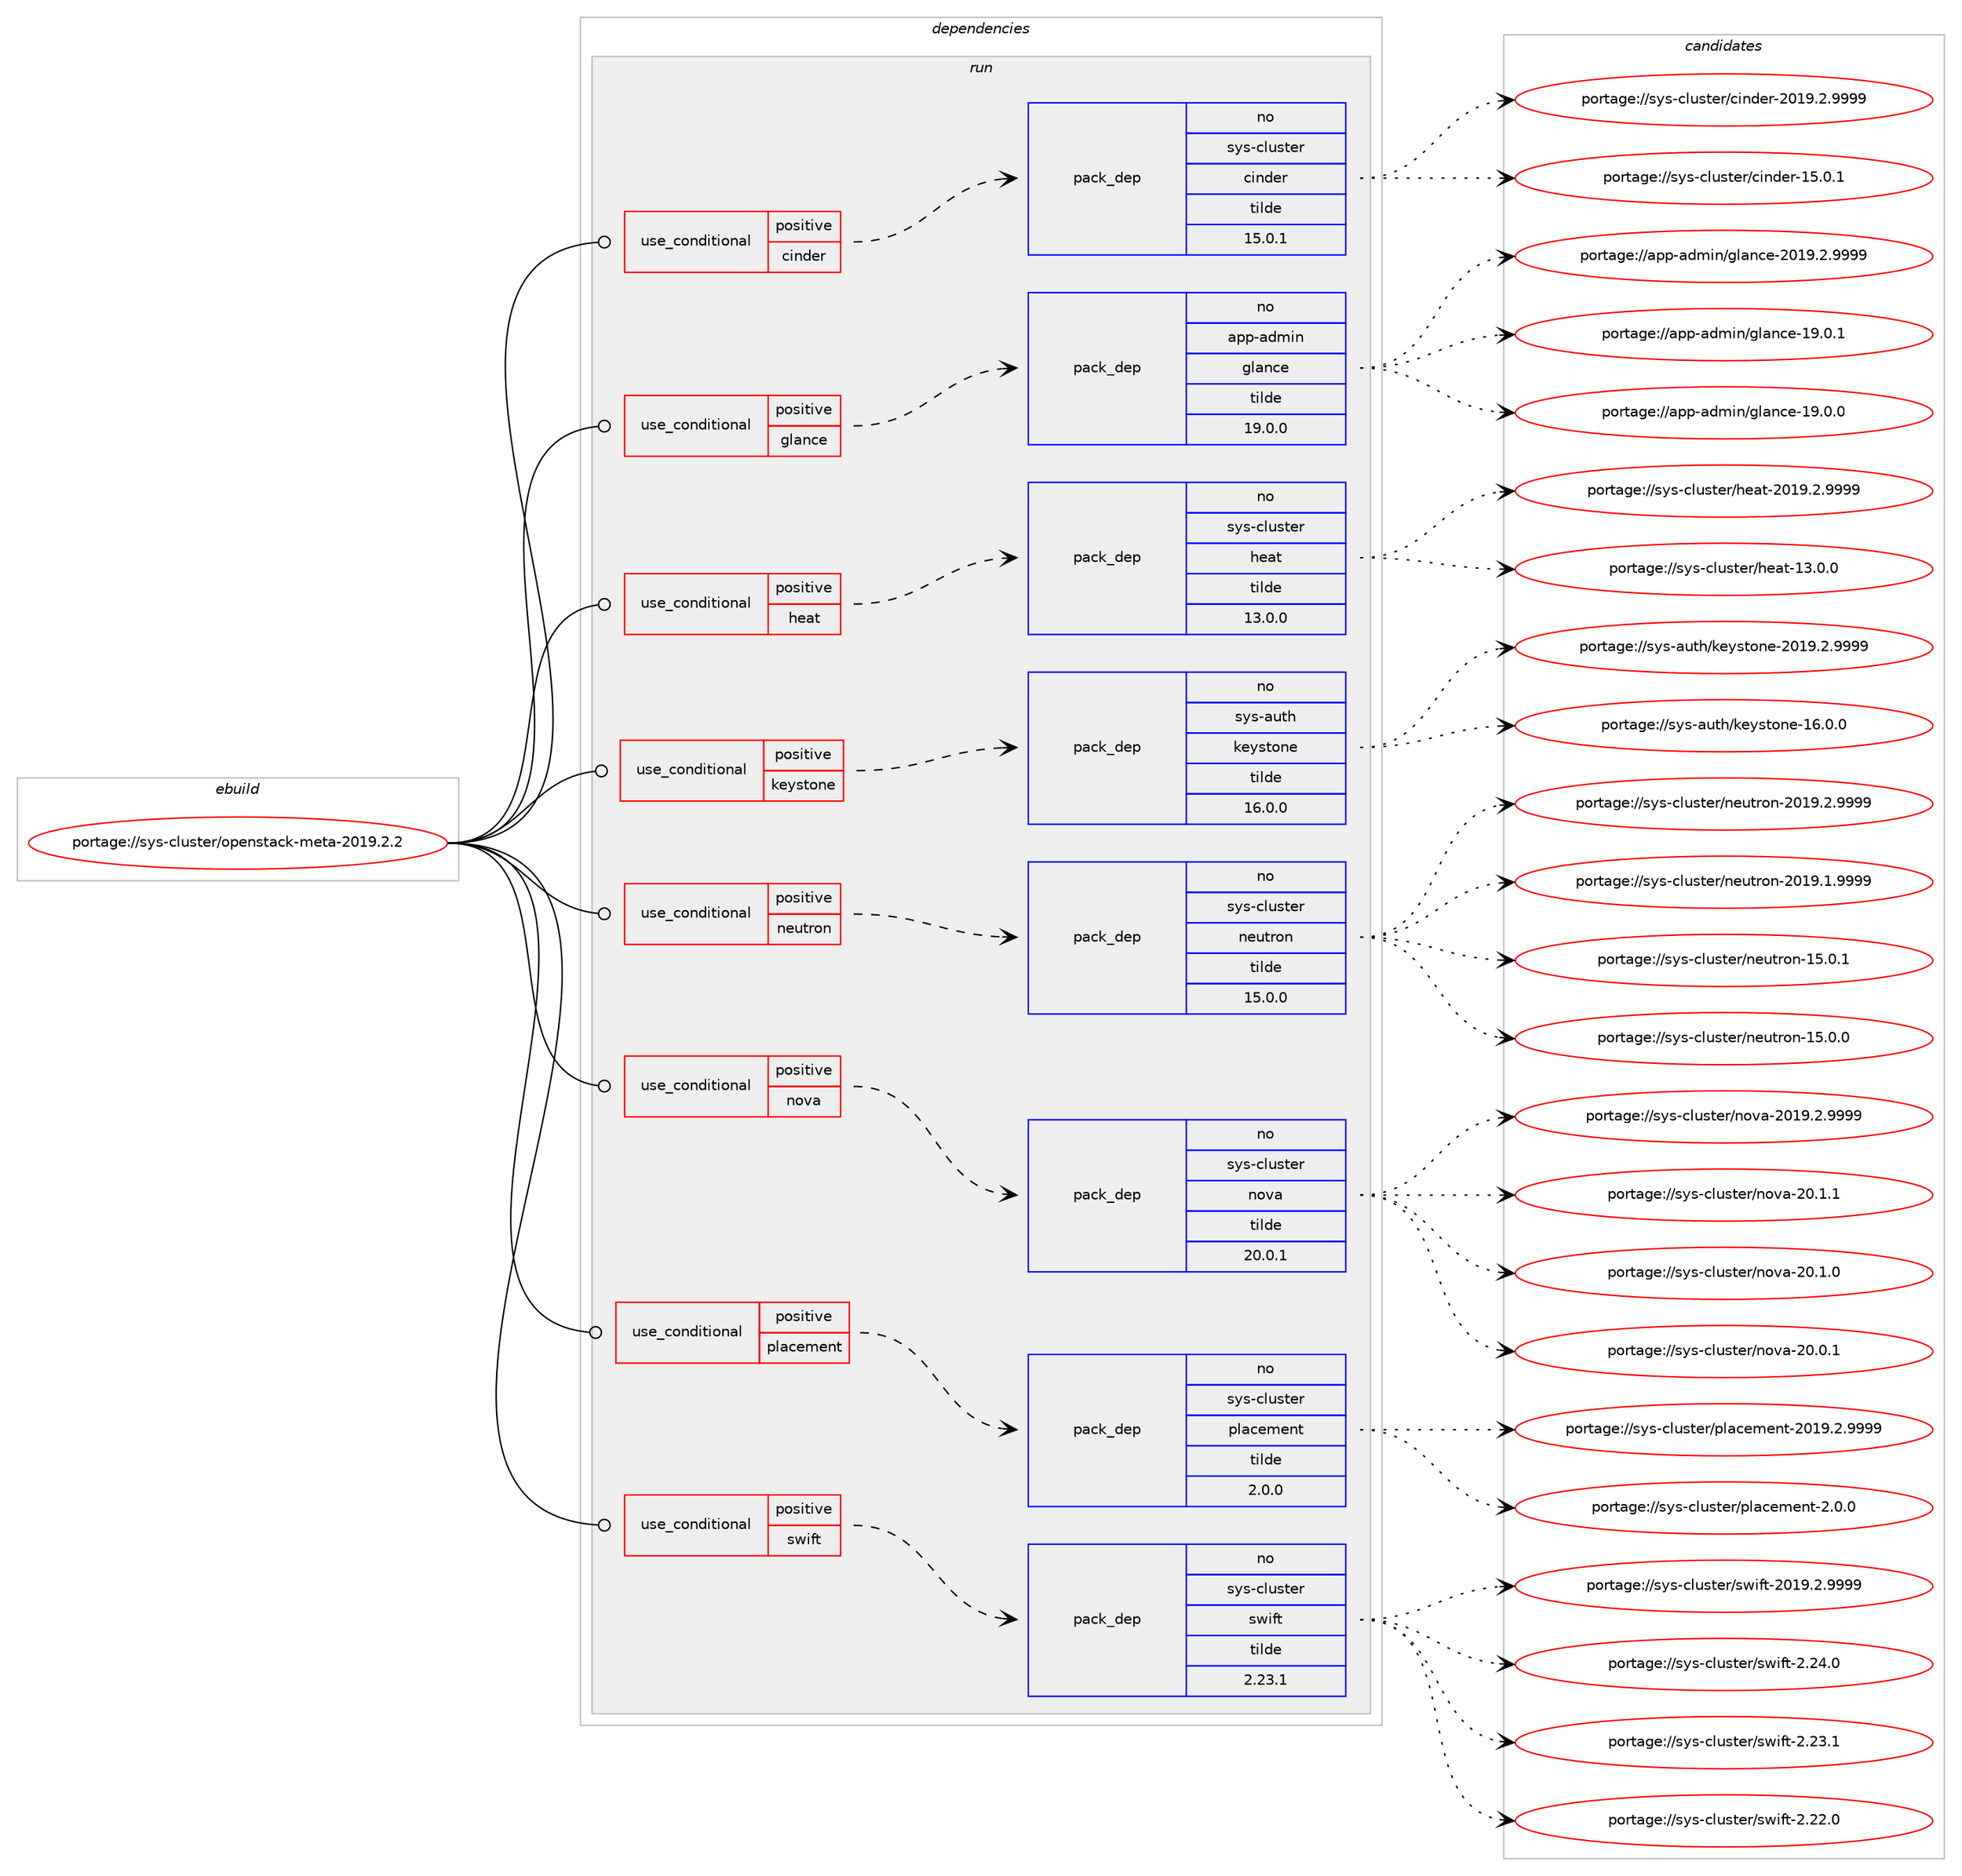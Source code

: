 digraph prolog {

# *************
# Graph options
# *************

newrank=true;
concentrate=true;
compound=true;
graph [rankdir=LR,fontname=Helvetica,fontsize=10,ranksep=1.5];#, ranksep=2.5, nodesep=0.2];
edge  [arrowhead=vee];
node  [fontname=Helvetica,fontsize=10];

# **********
# The ebuild
# **********

subgraph cluster_leftcol {
color=gray;
rank=same;
label=<<i>ebuild</i>>;
id [label="portage://sys-cluster/openstack-meta-2019.2.2", color=red, width=4, href="../sys-cluster/openstack-meta-2019.2.2.svg"];
}

# ****************
# The dependencies
# ****************

subgraph cluster_midcol {
color=gray;
label=<<i>dependencies</i>>;
subgraph cluster_compile {
fillcolor="#eeeeee";
style=filled;
label=<<i>compile</i>>;
}
subgraph cluster_compileandrun {
fillcolor="#eeeeee";
style=filled;
label=<<i>compile and run</i>>;
}
subgraph cluster_run {
fillcolor="#eeeeee";
style=filled;
label=<<i>run</i>>;
subgraph cond10657 {
dependency52510 [label=<<TABLE BORDER="0" CELLBORDER="1" CELLSPACING="0" CELLPADDING="4"><TR><TD ROWSPAN="3" CELLPADDING="10">use_conditional</TD></TR><TR><TD>positive</TD></TR><TR><TD>cinder</TD></TR></TABLE>>, shape=none, color=red];
subgraph pack40716 {
dependency52511 [label=<<TABLE BORDER="0" CELLBORDER="1" CELLSPACING="0" CELLPADDING="4" WIDTH="220"><TR><TD ROWSPAN="6" CELLPADDING="30">pack_dep</TD></TR><TR><TD WIDTH="110">no</TD></TR><TR><TD>sys-cluster</TD></TR><TR><TD>cinder</TD></TR><TR><TD>tilde</TD></TR><TR><TD>15.0.1</TD></TR></TABLE>>, shape=none, color=blue];
}
dependency52510:e -> dependency52511:w [weight=20,style="dashed",arrowhead="vee"];
}
id:e -> dependency52510:w [weight=20,style="solid",arrowhead="odot"];
subgraph cond10658 {
dependency52512 [label=<<TABLE BORDER="0" CELLBORDER="1" CELLSPACING="0" CELLPADDING="4"><TR><TD ROWSPAN="3" CELLPADDING="10">use_conditional</TD></TR><TR><TD>positive</TD></TR><TR><TD>glance</TD></TR></TABLE>>, shape=none, color=red];
subgraph pack40717 {
dependency52513 [label=<<TABLE BORDER="0" CELLBORDER="1" CELLSPACING="0" CELLPADDING="4" WIDTH="220"><TR><TD ROWSPAN="6" CELLPADDING="30">pack_dep</TD></TR><TR><TD WIDTH="110">no</TD></TR><TR><TD>app-admin</TD></TR><TR><TD>glance</TD></TR><TR><TD>tilde</TD></TR><TR><TD>19.0.0</TD></TR></TABLE>>, shape=none, color=blue];
}
dependency52512:e -> dependency52513:w [weight=20,style="dashed",arrowhead="vee"];
}
id:e -> dependency52512:w [weight=20,style="solid",arrowhead="odot"];
subgraph cond10659 {
dependency52514 [label=<<TABLE BORDER="0" CELLBORDER="1" CELLSPACING="0" CELLPADDING="4"><TR><TD ROWSPAN="3" CELLPADDING="10">use_conditional</TD></TR><TR><TD>positive</TD></TR><TR><TD>heat</TD></TR></TABLE>>, shape=none, color=red];
subgraph pack40718 {
dependency52515 [label=<<TABLE BORDER="0" CELLBORDER="1" CELLSPACING="0" CELLPADDING="4" WIDTH="220"><TR><TD ROWSPAN="6" CELLPADDING="30">pack_dep</TD></TR><TR><TD WIDTH="110">no</TD></TR><TR><TD>sys-cluster</TD></TR><TR><TD>heat</TD></TR><TR><TD>tilde</TD></TR><TR><TD>13.0.0</TD></TR></TABLE>>, shape=none, color=blue];
}
dependency52514:e -> dependency52515:w [weight=20,style="dashed",arrowhead="vee"];
}
id:e -> dependency52514:w [weight=20,style="solid",arrowhead="odot"];
subgraph cond10660 {
dependency52516 [label=<<TABLE BORDER="0" CELLBORDER="1" CELLSPACING="0" CELLPADDING="4"><TR><TD ROWSPAN="3" CELLPADDING="10">use_conditional</TD></TR><TR><TD>positive</TD></TR><TR><TD>keystone</TD></TR></TABLE>>, shape=none, color=red];
subgraph pack40719 {
dependency52517 [label=<<TABLE BORDER="0" CELLBORDER="1" CELLSPACING="0" CELLPADDING="4" WIDTH="220"><TR><TD ROWSPAN="6" CELLPADDING="30">pack_dep</TD></TR><TR><TD WIDTH="110">no</TD></TR><TR><TD>sys-auth</TD></TR><TR><TD>keystone</TD></TR><TR><TD>tilde</TD></TR><TR><TD>16.0.0</TD></TR></TABLE>>, shape=none, color=blue];
}
dependency52516:e -> dependency52517:w [weight=20,style="dashed",arrowhead="vee"];
}
id:e -> dependency52516:w [weight=20,style="solid",arrowhead="odot"];
subgraph cond10661 {
dependency52518 [label=<<TABLE BORDER="0" CELLBORDER="1" CELLSPACING="0" CELLPADDING="4"><TR><TD ROWSPAN="3" CELLPADDING="10">use_conditional</TD></TR><TR><TD>positive</TD></TR><TR><TD>neutron</TD></TR></TABLE>>, shape=none, color=red];
subgraph pack40720 {
dependency52519 [label=<<TABLE BORDER="0" CELLBORDER="1" CELLSPACING="0" CELLPADDING="4" WIDTH="220"><TR><TD ROWSPAN="6" CELLPADDING="30">pack_dep</TD></TR><TR><TD WIDTH="110">no</TD></TR><TR><TD>sys-cluster</TD></TR><TR><TD>neutron</TD></TR><TR><TD>tilde</TD></TR><TR><TD>15.0.0</TD></TR></TABLE>>, shape=none, color=blue];
}
dependency52518:e -> dependency52519:w [weight=20,style="dashed",arrowhead="vee"];
}
id:e -> dependency52518:w [weight=20,style="solid",arrowhead="odot"];
subgraph cond10662 {
dependency52520 [label=<<TABLE BORDER="0" CELLBORDER="1" CELLSPACING="0" CELLPADDING="4"><TR><TD ROWSPAN="3" CELLPADDING="10">use_conditional</TD></TR><TR><TD>positive</TD></TR><TR><TD>nova</TD></TR></TABLE>>, shape=none, color=red];
subgraph pack40721 {
dependency52521 [label=<<TABLE BORDER="0" CELLBORDER="1" CELLSPACING="0" CELLPADDING="4" WIDTH="220"><TR><TD ROWSPAN="6" CELLPADDING="30">pack_dep</TD></TR><TR><TD WIDTH="110">no</TD></TR><TR><TD>sys-cluster</TD></TR><TR><TD>nova</TD></TR><TR><TD>tilde</TD></TR><TR><TD>20.0.1</TD></TR></TABLE>>, shape=none, color=blue];
}
dependency52520:e -> dependency52521:w [weight=20,style="dashed",arrowhead="vee"];
}
id:e -> dependency52520:w [weight=20,style="solid",arrowhead="odot"];
subgraph cond10663 {
dependency52522 [label=<<TABLE BORDER="0" CELLBORDER="1" CELLSPACING="0" CELLPADDING="4"><TR><TD ROWSPAN="3" CELLPADDING="10">use_conditional</TD></TR><TR><TD>positive</TD></TR><TR><TD>placement</TD></TR></TABLE>>, shape=none, color=red];
subgraph pack40722 {
dependency52523 [label=<<TABLE BORDER="0" CELLBORDER="1" CELLSPACING="0" CELLPADDING="4" WIDTH="220"><TR><TD ROWSPAN="6" CELLPADDING="30">pack_dep</TD></TR><TR><TD WIDTH="110">no</TD></TR><TR><TD>sys-cluster</TD></TR><TR><TD>placement</TD></TR><TR><TD>tilde</TD></TR><TR><TD>2.0.0</TD></TR></TABLE>>, shape=none, color=blue];
}
dependency52522:e -> dependency52523:w [weight=20,style="dashed",arrowhead="vee"];
}
id:e -> dependency52522:w [weight=20,style="solid",arrowhead="odot"];
subgraph cond10664 {
dependency52524 [label=<<TABLE BORDER="0" CELLBORDER="1" CELLSPACING="0" CELLPADDING="4"><TR><TD ROWSPAN="3" CELLPADDING="10">use_conditional</TD></TR><TR><TD>positive</TD></TR><TR><TD>swift</TD></TR></TABLE>>, shape=none, color=red];
subgraph pack40723 {
dependency52525 [label=<<TABLE BORDER="0" CELLBORDER="1" CELLSPACING="0" CELLPADDING="4" WIDTH="220"><TR><TD ROWSPAN="6" CELLPADDING="30">pack_dep</TD></TR><TR><TD WIDTH="110">no</TD></TR><TR><TD>sys-cluster</TD></TR><TR><TD>swift</TD></TR><TR><TD>tilde</TD></TR><TR><TD>2.23.1</TD></TR></TABLE>>, shape=none, color=blue];
}
dependency52524:e -> dependency52525:w [weight=20,style="dashed",arrowhead="vee"];
}
id:e -> dependency52524:w [weight=20,style="solid",arrowhead="odot"];
}
}

# **************
# The candidates
# **************

subgraph cluster_choices {
rank=same;
color=gray;
label=<<i>candidates</i>>;

subgraph choice40716 {
color=black;
nodesep=1;
choice11512111545991081171151161011144799105110100101114455048495746504657575757 [label="portage://sys-cluster/cinder-2019.2.9999", color=red, width=4,href="../sys-cluster/cinder-2019.2.9999.svg"];
choice1151211154599108117115116101114479910511010010111445495346484649 [label="portage://sys-cluster/cinder-15.0.1", color=red, width=4,href="../sys-cluster/cinder-15.0.1.svg"];
dependency52511:e -> choice11512111545991081171151161011144799105110100101114455048495746504657575757:w [style=dotted,weight="100"];
dependency52511:e -> choice1151211154599108117115116101114479910511010010111445495346484649:w [style=dotted,weight="100"];
}
subgraph choice40717 {
color=black;
nodesep=1;
choice971121124597100109105110471031089711099101455048495746504657575757 [label="portage://app-admin/glance-2019.2.9999", color=red, width=4,href="../app-admin/glance-2019.2.9999.svg"];
choice97112112459710010910511047103108971109910145495746484649 [label="portage://app-admin/glance-19.0.1", color=red, width=4,href="../app-admin/glance-19.0.1.svg"];
choice97112112459710010910511047103108971109910145495746484648 [label="portage://app-admin/glance-19.0.0", color=red, width=4,href="../app-admin/glance-19.0.0.svg"];
dependency52513:e -> choice971121124597100109105110471031089711099101455048495746504657575757:w [style=dotted,weight="100"];
dependency52513:e -> choice97112112459710010910511047103108971109910145495746484649:w [style=dotted,weight="100"];
dependency52513:e -> choice97112112459710010910511047103108971109910145495746484648:w [style=dotted,weight="100"];
}
subgraph choice40718 {
color=black;
nodesep=1;
choice11512111545991081171151161011144710410197116455048495746504657575757 [label="portage://sys-cluster/heat-2019.2.9999", color=red, width=4,href="../sys-cluster/heat-2019.2.9999.svg"];
choice1151211154599108117115116101114471041019711645495146484648 [label="portage://sys-cluster/heat-13.0.0", color=red, width=4,href="../sys-cluster/heat-13.0.0.svg"];
dependency52515:e -> choice11512111545991081171151161011144710410197116455048495746504657575757:w [style=dotted,weight="100"];
dependency52515:e -> choice1151211154599108117115116101114471041019711645495146484648:w [style=dotted,weight="100"];
}
subgraph choice40719 {
color=black;
nodesep=1;
choice115121115459711711610447107101121115116111110101455048495746504657575757 [label="portage://sys-auth/keystone-2019.2.9999", color=red, width=4,href="../sys-auth/keystone-2019.2.9999.svg"];
choice11512111545971171161044710710112111511611111010145495446484648 [label="portage://sys-auth/keystone-16.0.0", color=red, width=4,href="../sys-auth/keystone-16.0.0.svg"];
dependency52517:e -> choice115121115459711711610447107101121115116111110101455048495746504657575757:w [style=dotted,weight="100"];
dependency52517:e -> choice11512111545971171161044710710112111511611111010145495446484648:w [style=dotted,weight="100"];
}
subgraph choice40720 {
color=black;
nodesep=1;
choice115121115459910811711511610111447110101117116114111110455048495746504657575757 [label="portage://sys-cluster/neutron-2019.2.9999", color=red, width=4,href="../sys-cluster/neutron-2019.2.9999.svg"];
choice115121115459910811711511610111447110101117116114111110455048495746494657575757 [label="portage://sys-cluster/neutron-2019.1.9999", color=red, width=4,href="../sys-cluster/neutron-2019.1.9999.svg"];
choice11512111545991081171151161011144711010111711611411111045495346484649 [label="portage://sys-cluster/neutron-15.0.1", color=red, width=4,href="../sys-cluster/neutron-15.0.1.svg"];
choice11512111545991081171151161011144711010111711611411111045495346484648 [label="portage://sys-cluster/neutron-15.0.0", color=red, width=4,href="../sys-cluster/neutron-15.0.0.svg"];
dependency52519:e -> choice115121115459910811711511610111447110101117116114111110455048495746504657575757:w [style=dotted,weight="100"];
dependency52519:e -> choice115121115459910811711511610111447110101117116114111110455048495746494657575757:w [style=dotted,weight="100"];
dependency52519:e -> choice11512111545991081171151161011144711010111711611411111045495346484649:w [style=dotted,weight="100"];
dependency52519:e -> choice11512111545991081171151161011144711010111711611411111045495346484648:w [style=dotted,weight="100"];
}
subgraph choice40721 {
color=black;
nodesep=1;
choice11512111545991081171151161011144711011111897455048495746504657575757 [label="portage://sys-cluster/nova-2019.2.9999", color=red, width=4,href="../sys-cluster/nova-2019.2.9999.svg"];
choice1151211154599108117115116101114471101111189745504846494649 [label="portage://sys-cluster/nova-20.1.1", color=red, width=4,href="../sys-cluster/nova-20.1.1.svg"];
choice1151211154599108117115116101114471101111189745504846494648 [label="portage://sys-cluster/nova-20.1.0", color=red, width=4,href="../sys-cluster/nova-20.1.0.svg"];
choice1151211154599108117115116101114471101111189745504846484649 [label="portage://sys-cluster/nova-20.0.1", color=red, width=4,href="../sys-cluster/nova-20.0.1.svg"];
dependency52521:e -> choice11512111545991081171151161011144711011111897455048495746504657575757:w [style=dotted,weight="100"];
dependency52521:e -> choice1151211154599108117115116101114471101111189745504846494649:w [style=dotted,weight="100"];
dependency52521:e -> choice1151211154599108117115116101114471101111189745504846494648:w [style=dotted,weight="100"];
dependency52521:e -> choice1151211154599108117115116101114471101111189745504846484649:w [style=dotted,weight="100"];
}
subgraph choice40722 {
color=black;
nodesep=1;
choice1151211154599108117115116101114471121089799101109101110116455048495746504657575757 [label="portage://sys-cluster/placement-2019.2.9999", color=red, width=4,href="../sys-cluster/placement-2019.2.9999.svg"];
choice1151211154599108117115116101114471121089799101109101110116455046484648 [label="portage://sys-cluster/placement-2.0.0", color=red, width=4,href="../sys-cluster/placement-2.0.0.svg"];
dependency52523:e -> choice1151211154599108117115116101114471121089799101109101110116455048495746504657575757:w [style=dotted,weight="100"];
dependency52523:e -> choice1151211154599108117115116101114471121089799101109101110116455046484648:w [style=dotted,weight="100"];
}
subgraph choice40723 {
color=black;
nodesep=1;
choice115121115459910811711511610111447115119105102116455048495746504657575757 [label="portage://sys-cluster/swift-2019.2.9999", color=red, width=4,href="../sys-cluster/swift-2019.2.9999.svg"];
choice11512111545991081171151161011144711511910510211645504650524648 [label="portage://sys-cluster/swift-2.24.0", color=red, width=4,href="../sys-cluster/swift-2.24.0.svg"];
choice11512111545991081171151161011144711511910510211645504650514649 [label="portage://sys-cluster/swift-2.23.1", color=red, width=4,href="../sys-cluster/swift-2.23.1.svg"];
choice11512111545991081171151161011144711511910510211645504650504648 [label="portage://sys-cluster/swift-2.22.0", color=red, width=4,href="../sys-cluster/swift-2.22.0.svg"];
dependency52525:e -> choice115121115459910811711511610111447115119105102116455048495746504657575757:w [style=dotted,weight="100"];
dependency52525:e -> choice11512111545991081171151161011144711511910510211645504650524648:w [style=dotted,weight="100"];
dependency52525:e -> choice11512111545991081171151161011144711511910510211645504650514649:w [style=dotted,weight="100"];
dependency52525:e -> choice11512111545991081171151161011144711511910510211645504650504648:w [style=dotted,weight="100"];
}
}

}
